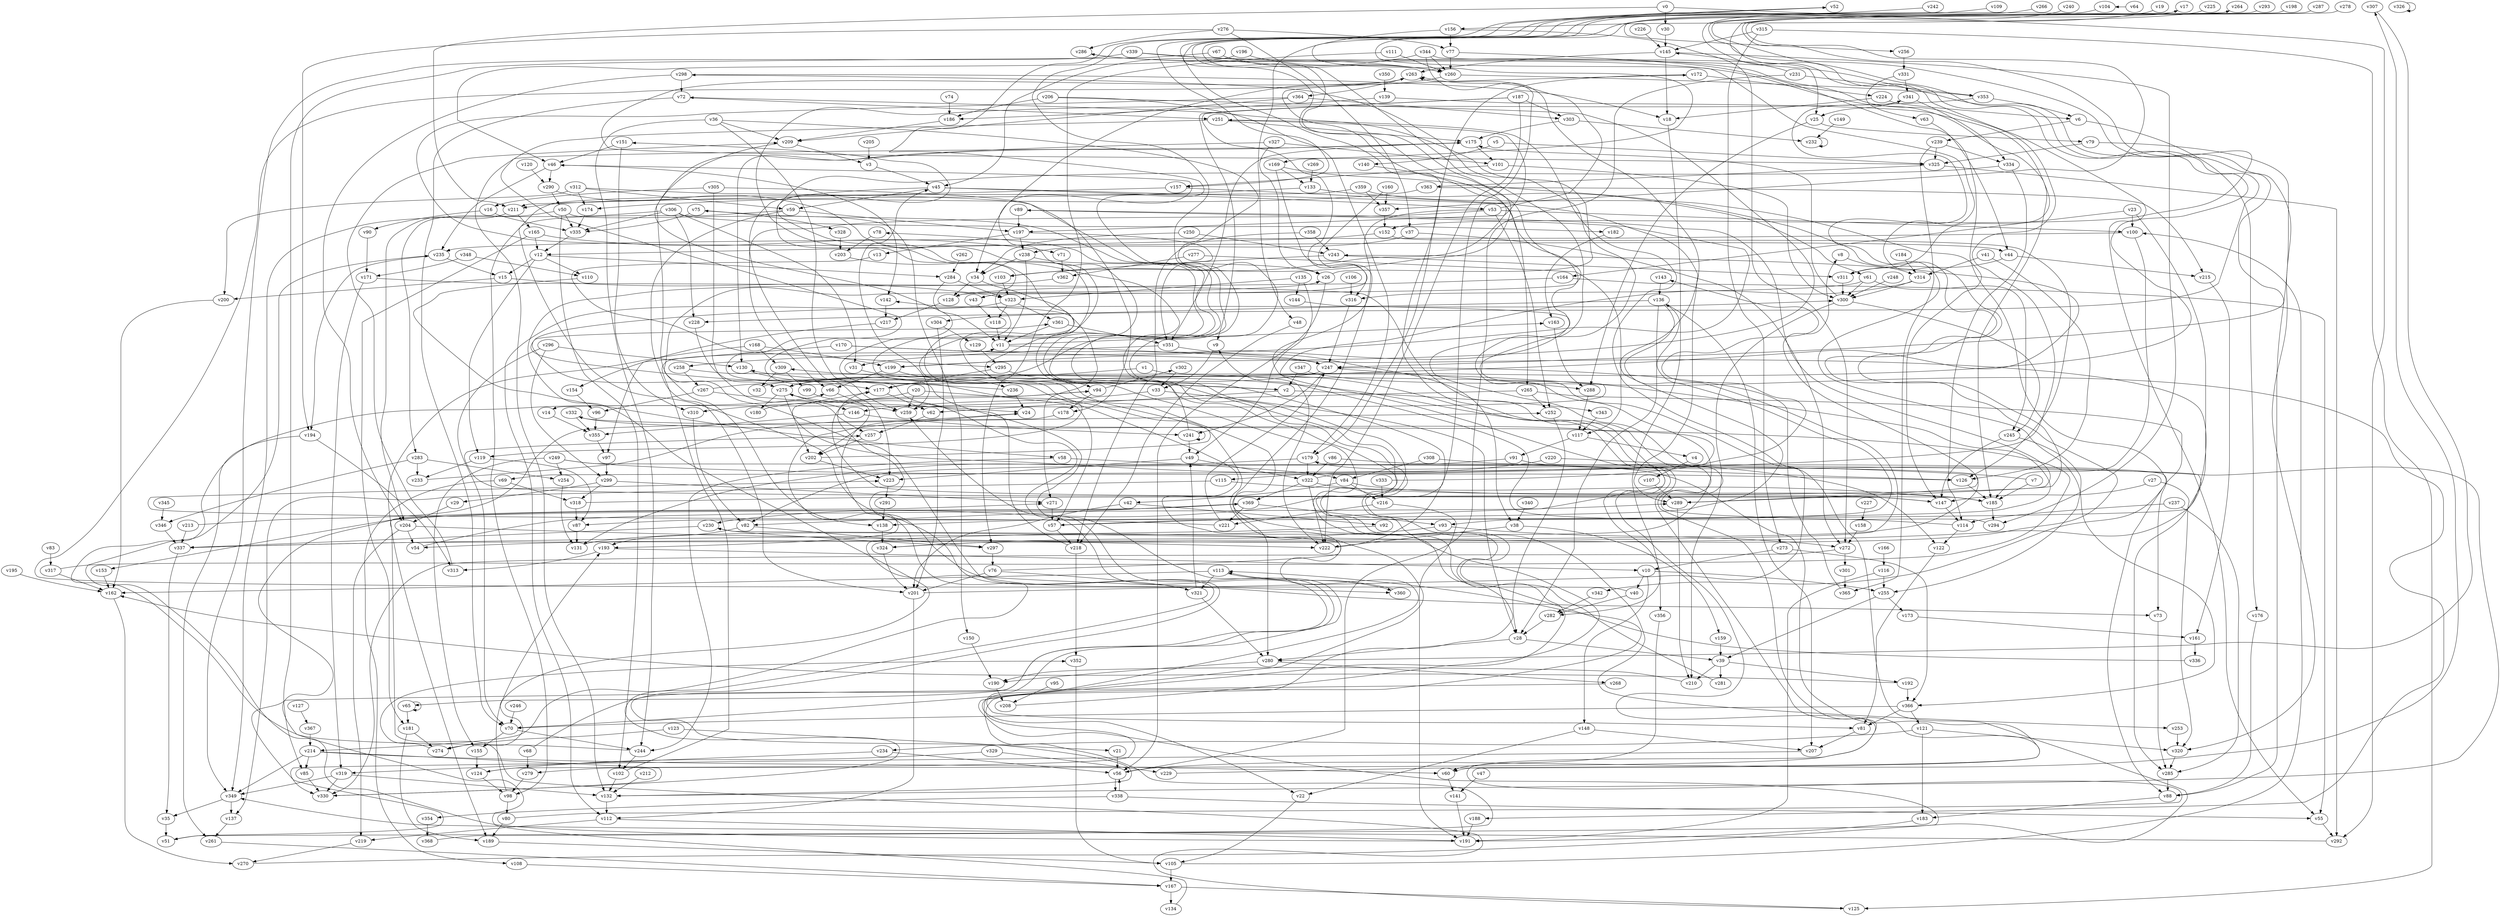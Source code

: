 // Benchmark game 546 - 370 vertices
// time_bound: 89
// targets: v142
digraph G {
    v0 [name="v0", player=0];
    v1 [name="v1", player=0];
    v2 [name="v2", player=0];
    v3 [name="v3", player=0];
    v4 [name="v4", player=1];
    v5 [name="v5", player=1];
    v6 [name="v6", player=0];
    v7 [name="v7", player=0];
    v8 [name="v8", player=1];
    v9 [name="v9", player=1];
    v10 [name="v10", player=0];
    v11 [name="v11", player=1];
    v12 [name="v12", player=0];
    v13 [name="v13", player=0];
    v14 [name="v14", player=1];
    v15 [name="v15", player=1];
    v16 [name="v16", player=1];
    v17 [name="v17", player=0];
    v18 [name="v18", player=1];
    v19 [name="v19", player=1];
    v20 [name="v20", player=0];
    v21 [name="v21", player=1];
    v22 [name="v22", player=1];
    v23 [name="v23", player=1];
    v24 [name="v24", player=0];
    v25 [name="v25", player=1];
    v26 [name="v26", player=1];
    v27 [name="v27", player=1];
    v28 [name="v28", player=1];
    v29 [name="v29", player=0];
    v30 [name="v30", player=0];
    v31 [name="v31", player=0];
    v32 [name="v32", player=1];
    v33 [name="v33", player=1];
    v34 [name="v34", player=0];
    v35 [name="v35", player=1];
    v36 [name="v36", player=0];
    v37 [name="v37", player=0];
    v38 [name="v38", player=1];
    v39 [name="v39", player=0];
    v40 [name="v40", player=0];
    v41 [name="v41", player=1];
    v42 [name="v42", player=0];
    v43 [name="v43", player=0];
    v44 [name="v44", player=1];
    v45 [name="v45", player=1];
    v46 [name="v46", player=0];
    v47 [name="v47", player=1];
    v48 [name="v48", player=0];
    v49 [name="v49", player=0];
    v50 [name="v50", player=0];
    v51 [name="v51", player=1];
    v52 [name="v52", player=1];
    v53 [name="v53", player=1];
    v54 [name="v54", player=1];
    v55 [name="v55", player=0];
    v56 [name="v56", player=0];
    v57 [name="v57", player=0];
    v58 [name="v58", player=0];
    v59 [name="v59", player=1];
    v60 [name="v60", player=1];
    v61 [name="v61", player=1];
    v62 [name="v62", player=1];
    v63 [name="v63", player=1];
    v64 [name="v64", player=1];
    v65 [name="v65", player=0];
    v66 [name="v66", player=0];
    v67 [name="v67", player=1];
    v68 [name="v68", player=1];
    v69 [name="v69", player=0];
    v70 [name="v70", player=1];
    v71 [name="v71", player=0];
    v72 [name="v72", player=0];
    v73 [name="v73", player=0];
    v74 [name="v74", player=1];
    v75 [name="v75", player=0];
    v76 [name="v76", player=1];
    v77 [name="v77", player=0];
    v78 [name="v78", player=0];
    v79 [name="v79", player=1];
    v80 [name="v80", player=0];
    v81 [name="v81", player=0];
    v82 [name="v82", player=1];
    v83 [name="v83", player=0];
    v84 [name="v84", player=1];
    v85 [name="v85", player=0];
    v86 [name="v86", player=0];
    v87 [name="v87", player=1];
    v88 [name="v88", player=0];
    v89 [name="v89", player=1];
    v90 [name="v90", player=0];
    v91 [name="v91", player=1];
    v92 [name="v92", player=0];
    v93 [name="v93", player=1];
    v94 [name="v94", player=0];
    v95 [name="v95", player=1];
    v96 [name="v96", player=0];
    v97 [name="v97", player=1];
    v98 [name="v98", player=1];
    v99 [name="v99", player=0];
    v100 [name="v100", player=1];
    v101 [name="v101", player=1];
    v102 [name="v102", player=1];
    v103 [name="v103", player=0];
    v104 [name="v104", player=0];
    v105 [name="v105", player=1];
    v106 [name="v106", player=0];
    v107 [name="v107", player=0];
    v108 [name="v108", player=1];
    v109 [name="v109", player=0];
    v110 [name="v110", player=1];
    v111 [name="v111", player=1];
    v112 [name="v112", player=0];
    v113 [name="v113", player=0];
    v114 [name="v114", player=0];
    v115 [name="v115", player=1];
    v116 [name="v116", player=0];
    v117 [name="v117", player=1];
    v118 [name="v118", player=1];
    v119 [name="v119", player=0];
    v120 [name="v120", player=1];
    v121 [name="v121", player=0];
    v122 [name="v122", player=0];
    v123 [name="v123", player=0];
    v124 [name="v124", player=1];
    v125 [name="v125", player=0];
    v126 [name="v126", player=0];
    v127 [name="v127", player=0];
    v128 [name="v128", player=0];
    v129 [name="v129", player=0];
    v130 [name="v130", player=1];
    v131 [name="v131", player=0];
    v132 [name="v132", player=1];
    v133 [name="v133", player=1];
    v134 [name="v134", player=0];
    v135 [name="v135", player=1];
    v136 [name="v136", player=1];
    v137 [name="v137", player=1];
    v138 [name="v138", player=0];
    v139 [name="v139", player=1];
    v140 [name="v140", player=1];
    v141 [name="v141", player=1];
    v142 [name="v142", player=0, target=1];
    v143 [name="v143", player=0];
    v144 [name="v144", player=0];
    v145 [name="v145", player=0];
    v146 [name="v146", player=1];
    v147 [name="v147", player=1];
    v148 [name="v148", player=1];
    v149 [name="v149", player=0];
    v150 [name="v150", player=0];
    v151 [name="v151", player=0];
    v152 [name="v152", player=0];
    v153 [name="v153", player=0];
    v154 [name="v154", player=0];
    v155 [name="v155", player=1];
    v156 [name="v156", player=0];
    v157 [name="v157", player=0];
    v158 [name="v158", player=0];
    v159 [name="v159", player=1];
    v160 [name="v160", player=1];
    v161 [name="v161", player=1];
    v162 [name="v162", player=0];
    v163 [name="v163", player=1];
    v164 [name="v164", player=0];
    v165 [name="v165", player=1];
    v166 [name="v166", player=1];
    v167 [name="v167", player=1];
    v168 [name="v168", player=1];
    v169 [name="v169", player=0];
    v170 [name="v170", player=0];
    v171 [name="v171", player=1];
    v172 [name="v172", player=0];
    v173 [name="v173", player=1];
    v174 [name="v174", player=1];
    v175 [name="v175", player=1];
    v176 [name="v176", player=0];
    v177 [name="v177", player=1];
    v178 [name="v178", player=0];
    v179 [name="v179", player=1];
    v180 [name="v180", player=0];
    v181 [name="v181", player=0];
    v182 [name="v182", player=0];
    v183 [name="v183", player=0];
    v184 [name="v184", player=1];
    v185 [name="v185", player=1];
    v186 [name="v186", player=0];
    v187 [name="v187", player=1];
    v188 [name="v188", player=1];
    v189 [name="v189", player=1];
    v190 [name="v190", player=0];
    v191 [name="v191", player=0];
    v192 [name="v192", player=0];
    v193 [name="v193", player=1];
    v194 [name="v194", player=1];
    v195 [name="v195", player=1];
    v196 [name="v196", player=1];
    v197 [name="v197", player=0];
    v198 [name="v198", player=1];
    v199 [name="v199", player=1];
    v200 [name="v200", player=0];
    v201 [name="v201", player=1];
    v202 [name="v202", player=1];
    v203 [name="v203", player=0];
    v204 [name="v204", player=1];
    v205 [name="v205", player=0];
    v206 [name="v206", player=1];
    v207 [name="v207", player=1];
    v208 [name="v208", player=1];
    v209 [name="v209", player=0];
    v210 [name="v210", player=1];
    v211 [name="v211", player=1];
    v212 [name="v212", player=0];
    v213 [name="v213", player=1];
    v214 [name="v214", player=1];
    v215 [name="v215", player=0];
    v216 [name="v216", player=1];
    v217 [name="v217", player=1];
    v218 [name="v218", player=1];
    v219 [name="v219", player=1];
    v220 [name="v220", player=1];
    v221 [name="v221", player=1];
    v222 [name="v222", player=1];
    v223 [name="v223", player=0];
    v224 [name="v224", player=0];
    v225 [name="v225", player=1];
    v226 [name="v226", player=1];
    v227 [name="v227", player=0];
    v228 [name="v228", player=0];
    v229 [name="v229", player=0];
    v230 [name="v230", player=1];
    v231 [name="v231", player=1];
    v232 [name="v232", player=1];
    v233 [name="v233", player=0];
    v234 [name="v234", player=0];
    v235 [name="v235", player=0];
    v236 [name="v236", player=0];
    v237 [name="v237", player=0];
    v238 [name="v238", player=1];
    v239 [name="v239", player=1];
    v240 [name="v240", player=0];
    v241 [name="v241", player=0];
    v242 [name="v242", player=0];
    v243 [name="v243", player=1];
    v244 [name="v244", player=0];
    v245 [name="v245", player=0];
    v246 [name="v246", player=1];
    v247 [name="v247", player=0];
    v248 [name="v248", player=0];
    v249 [name="v249", player=0];
    v250 [name="v250", player=1];
    v251 [name="v251", player=0];
    v252 [name="v252", player=1];
    v253 [name="v253", player=1];
    v254 [name="v254", player=1];
    v255 [name="v255", player=0];
    v256 [name="v256", player=0];
    v257 [name="v257", player=0];
    v258 [name="v258", player=1];
    v259 [name="v259", player=1];
    v260 [name="v260", player=1];
    v261 [name="v261", player=0];
    v262 [name="v262", player=0];
    v263 [name="v263", player=1];
    v264 [name="v264", player=1];
    v265 [name="v265", player=1];
    v266 [name="v266", player=0];
    v267 [name="v267", player=1];
    v268 [name="v268", player=1];
    v269 [name="v269", player=1];
    v270 [name="v270", player=0];
    v271 [name="v271", player=1];
    v272 [name="v272", player=0];
    v273 [name="v273", player=1];
    v274 [name="v274", player=1];
    v275 [name="v275", player=1];
    v276 [name="v276", player=1];
    v277 [name="v277", player=1];
    v278 [name="v278", player=0];
    v279 [name="v279", player=0];
    v280 [name="v280", player=0];
    v281 [name="v281", player=1];
    v282 [name="v282", player=1];
    v283 [name="v283", player=1];
    v284 [name="v284", player=1];
    v285 [name="v285", player=0];
    v286 [name="v286", player=0];
    v287 [name="v287", player=1];
    v288 [name="v288", player=0];
    v289 [name="v289", player=0];
    v290 [name="v290", player=0];
    v291 [name="v291", player=0];
    v292 [name="v292", player=0];
    v293 [name="v293", player=1];
    v294 [name="v294", player=0];
    v295 [name="v295", player=1];
    v296 [name="v296", player=1];
    v297 [name="v297", player=1];
    v298 [name="v298", player=1];
    v299 [name="v299", player=0];
    v300 [name="v300", player=0];
    v301 [name="v301", player=1];
    v302 [name="v302", player=0];
    v303 [name="v303", player=0];
    v304 [name="v304", player=0];
    v305 [name="v305", player=0];
    v306 [name="v306", player=1];
    v307 [name="v307", player=1];
    v308 [name="v308", player=1];
    v309 [name="v309", player=0];
    v310 [name="v310", player=1];
    v311 [name="v311", player=0];
    v312 [name="v312", player=0];
    v313 [name="v313", player=1];
    v314 [name="v314", player=1];
    v315 [name="v315", player=1];
    v316 [name="v316", player=0];
    v317 [name="v317", player=1];
    v318 [name="v318", player=1];
    v319 [name="v319", player=1];
    v320 [name="v320", player=0];
    v321 [name="v321", player=1];
    v322 [name="v322", player=1];
    v323 [name="v323", player=1];
    v324 [name="v324", player=0];
    v325 [name="v325", player=0];
    v326 [name="v326", player=1];
    v327 [name="v327", player=1];
    v328 [name="v328", player=0];
    v329 [name="v329", player=0];
    v330 [name="v330", player=0];
    v331 [name="v331", player=1];
    v332 [name="v332", player=0];
    v333 [name="v333", player=0];
    v334 [name="v334", player=0];
    v335 [name="v335", player=0];
    v336 [name="v336", player=1];
    v337 [name="v337", player=1];
    v338 [name="v338", player=0];
    v339 [name="v339", player=1];
    v340 [name="v340", player=0];
    v341 [name="v341", player=1];
    v342 [name="v342", player=1];
    v343 [name="v343", player=0];
    v344 [name="v344", player=0];
    v345 [name="v345", player=1];
    v346 [name="v346", player=1];
    v347 [name="v347", player=0];
    v348 [name="v348", player=0];
    v349 [name="v349", player=1];
    v350 [name="v350", player=0];
    v351 [name="v351", player=0];
    v352 [name="v352", player=0];
    v353 [name="v353", player=0];
    v354 [name="v354", player=0];
    v355 [name="v355", player=1];
    v356 [name="v356", player=0];
    v357 [name="v357", player=1];
    v358 [name="v358", player=1];
    v359 [name="v359", player=1];
    v360 [name="v360", player=0];
    v361 [name="v361", player=0];
    v362 [name="v362", player=1];
    v363 [name="v363", player=0];
    v364 [name="v364", player=1];
    v365 [name="v365", player=1];
    v366 [name="v366", player=1];
    v367 [name="v367", player=1];
    v368 [name="v368", player=0];
    v369 [name="v369", player=1];

    v0 -> v292;
    v1 -> v222;
    v2 -> v361 [constraint="t < 8"];
    v3 -> v45;
    v4 -> v107;
    v5 -> v140;
    v6 -> v239;
    v7 -> v177 [constraint="t mod 4 == 2"];
    v8 -> v314;
    v9 -> v33;
    v10 -> v148;
    v11 -> v163 [constraint="t < 10"];
    v12 -> v284 [constraint="t < 10"];
    v13 -> v295 [constraint="t >= 4"];
    v14 -> v355;
    v15 -> v200;
    v16 -> v90;
    v17 -> v256 [constraint="t mod 2 == 0"];
    v18 -> v356;
    v19 -> v169 [constraint="t mod 5 == 0"];
    v20 -> v310;
    v21 -> v56;
    v22 -> v105;
    v23 -> v100;
    v24 -> v214 [constraint="t mod 5 == 0"];
    v25 -> v79;
    v26 -> v72 [constraint="t < 10"];
    v27 -> v320;
    v28 -> v39;
    v29 -> v204;
    v30 -> v145;
    v31 -> v2 [constraint="t >= 4"];
    v32 -> v243 [constraint="t mod 4 == 0"];
    v33 -> v146;
    v34 -> v271;
    v35 -> v51;
    v36 -> v253 [constraint="t mod 5 == 2"];
    v37 -> v238;
    v38 -> v159;
    v39 -> v281;
    v40 -> v263 [constraint="t >= 5"];
    v41 -> v314;
    v42 -> v201;
    v43 -> v118;
    v44 -> v215;
    v45 -> v223;
    v46 -> v235;
    v47 -> v141;
    v48 -> v218;
    v49 -> v223;
    v50 -> v335;
    v51 -> v151 [constraint="t < 6"];
    v52 -> v275 [constraint="t >= 5"];
    v53 -> v66;
    v54 -> v289 [constraint="t >= 1"];
    v55 -> v292;
    v56 -> v307 [constraint="t < 8"];
    v57 -> v309 [constraint="t < 6"];
    v58 -> v84;
    v59 -> v73 [constraint="t >= 3"];
    v60 -> v141;
    v61 -> v316;
    v62 -> v257;
    v63 -> v44;
    v64 -> v104 [constraint="t >= 4"];
    v65 -> v181;
    v66 -> v202;
    v67 -> v85;
    v68 -> v26 [constraint="t < 7"];
    v69 -> v318;
    v70 -> v244;
    v71 -> v362;
    v72 -> v70;
    v73 -> v285;
    v74 -> v186;
    v75 -> v335;
    v76 -> v230 [constraint="t mod 2 == 1"];
    v77 -> v342 [constraint="t < 5"];
    v78 -> v203;
    v79 -> v88;
    v80 -> v130 [constraint="t >= 3"];
    v81 -> v207;
    v82 -> v297;
    v83 -> v317;
    v84 -> v147;
    v85 -> v330;
    v86 -> v54 [constraint="t >= 5"];
    v87 -> v131;
    v88 -> v183;
    v89 -> v199 [constraint="t < 14"];
    v90 -> v171;
    v91 -> v82;
    v92 -> v360 [constraint="t mod 3 == 2"];
    v93 -> v324;
    v94 -> v302 [constraint="t < 6"];
    v95 -> v208;
    v96 -> v355;
    v97 -> v299;
    v98 -> v193;
    v99 -> v259;
    v100 -> v185;
    v101 -> v300;
    v102 -> v132;
    v103 -> v323;
    v104 -> v337 [constraint="t mod 2 == 1"];
    v105 -> v100;
    v106 -> v316;
    v107 -> v289;
    v108 -> v167;
    v109 -> v279 [constraint="t mod 2 == 1"];
    v110 -> v58 [constraint="t mod 2 == 0"];
    v111 -> v260;
    v112 -> v191;
    v113 -> v162;
    v114 -> v172 [constraint="t mod 3 == 2"];
    v115 -> v137;
    v116 -> v255;
    v117 -> v91;
    v118 -> v11;
    v119 -> v233;
    v120 -> v290;
    v121 -> v183;
    v122 -> v81;
    v123 -> v274;
    v124 -> v113 [constraint="t >= 3"];
    v125 -> v271 [constraint="t mod 2 == 0"];
    v126 -> v185;
    v127 -> v367;
    v128 -> v217;
    v129 -> v295;
    v130 -> v177;
    v131 -> v341 [constraint="t mod 4 == 0"];
    v132 -> v259 [constraint="t mod 2 == 1"];
    v133 -> v61;
    v134 -> v369 [constraint="t mod 5 == 1"];
    v135 -> v49;
    v136 -> v93 [constraint="t mod 2 == 0"];
    v137 -> v261;
    v138 -> v324;
    v139 -> v186;
    v140 -> v103 [constraint="t >= 5"];
    v141 -> v191;
    v142 -> v217;
    v143 -> v136;
    v144 -> v258 [constraint="t mod 5 == 4"];
    v145 -> v294;
    v146 -> v355;
    v147 -> v94 [constraint="t mod 4 == 2"];
    v148 -> v22;
    v149 -> v232;
    v150 -> v190;
    v151 -> v46;
    v152 -> v126;
    v153 -> v162;
    v154 -> v96;
    v155 -> v124;
    v156 -> v48;
    v157 -> v211;
    v158 -> v272;
    v159 -> v39;
    v160 -> v282 [constraint="t mod 5 == 0"];
    v161 -> v336;
    v162 -> v270;
    v163 -> v288;
    v164 -> v128;
    v165 -> v181;
    v166 -> v116;
    v167 -> v134;
    v168 -> v309;
    v169 -> v366 [constraint="t >= 5"];
    v170 -> v87 [constraint="t >= 2"];
    v171 -> v60 [constraint="t < 13"];
    v172 -> v224;
    v173 -> v161;
    v174 -> v335;
    v175 -> v65 [constraint="t >= 3"];
    v176 -> v88;
    v177 -> v62;
    v178 -> v193 [constraint="t < 9"];
    v179 -> v322;
    v180 -> v94 [constraint="t >= 1"];
    v181 -> v189;
    v182 -> v163;
    v183 -> v191;
    v184 -> v314;
    v185 -> v257 [constraint="t >= 5"];
    v186 -> v209;
    v187 -> v128 [constraint="t < 10"];
    v188 -> v191;
    v189 -> v105;
    v190 -> v208;
    v191 -> v235 [constraint="t < 15"];
    v192 -> v162 [constraint="t >= 3"];
    v193 -> v10;
    v194 -> v313;
    v195 -> v162;
    v196 -> v46;
    v197 -> v238;
    v198 -> v320 [constraint="t < 6"];
    v199 -> v236;
    v200 -> v162;
    v201 -> v298 [constraint="t >= 5"];
    v202 -> v142 [constraint="t >= 3"];
    v203 -> v70 [constraint="t >= 5"];
    v204 -> v222;
    v205 -> v3;
    v206 -> v199 [constraint="t >= 1"];
    v207 -> v330 [constraint="t >= 4"];
    v208 -> v52 [constraint="t mod 4 == 2"];
    v209 -> v138;
    v210 -> v190 [constraint="t < 11"];
    v211 -> v204;
    v212 -> v132;
    v213 -> v252 [constraint="t >= 2"];
    v214 -> v330 [constraint="t < 13"];
    v215 -> v161;
    v216 -> v191;
    v217 -> v154 [constraint="t < 12"];
    v218 -> v275;
    v219 -> v270;
    v220 -> v115;
    v221 -> v223 [constraint="t >= 4"];
    v222 -> v263;
    v223 -> v291;
    v224 -> v18;
    v225 -> v156 [constraint="t < 6"];
    v226 -> v145;
    v227 -> v158;
    v228 -> v275;
    v229 -> v179 [constraint="t >= 5"];
    v230 -> v297;
    v231 -> v145 [constraint="t < 7"];
    v232 -> v232;
    v233 -> v24 [constraint="t mod 2 == 0"];
    v234 -> v56;
    v235 -> v15;
    v236 -> v300 [constraint="t mod 4 == 0"];
    v237 -> v114;
    v238 -> v34;
    v239 -> v325;
    v240 -> v103 [constraint="t < 5"];
    v241 -> v75 [constraint="t >= 1"];
    v242 -> v157 [constraint="t >= 2"];
    v243 -> v311;
    v244 -> v66 [constraint="t >= 2"];
    v245 -> v147;
    v246 -> v70;
    v247 -> v288;
    v248 -> v300;
    v249 -> v289 [constraint="t mod 3 == 0"];
    v250 -> v34;
    v251 -> v197 [constraint="t < 9"];
    v252 -> v28;
    v253 -> v320;
    v254 -> v131;
    v255 -> v173;
    v256 -> v331;
    v257 -> v202;
    v258 -> v14 [constraint="t < 9"];
    v259 -> v45;
    v260 -> v353;
    v261 -> v167 [constraint="t mod 3 == 0"];
    v262 -> v284;
    v263 -> v325 [constraint="t < 12"];
    v264 -> v55 [constraint="t < 5"];
    v265 -> v259;
    v266 -> v43 [constraint="t < 15"];
    v267 -> v264 [constraint="t >= 3"];
    v268 -> v51 [constraint="t < 10"];
    v269 -> v133;
    v270 -> v251 [constraint="t mod 4 == 2"];
    v271 -> v57;
    v272 -> v330 [constraint="t >= 5"];
    v273 -> v10;
    v274 -> v352 [constraint="t >= 1"];
    v275 -> v180;
    v276 -> v194;
    v277 -> v117;
    v278 -> v357 [constraint="t >= 2"];
    v279 -> v98;
    v280 -> v190;
    v281 -> v78 [constraint="t mod 3 == 1"];
    v282 -> v28;
    v283 -> v346;
    v284 -> v11;
    v285 -> v88;
    v286 -> v311 [constraint="t >= 1"];
    v287 -> v152 [constraint="t < 9"];
    v288 -> v117;
    v289 -> v17 [constraint="t mod 3 == 2"];
    v290 -> v22 [constraint="t < 6"];
    v291 -> v138;
    v292 -> v349 [constraint="t mod 5 == 4"];
    v293 -> v228 [constraint="t < 6"];
    v294 -> v9 [constraint="t >= 3"];
    v295 -> v94;
    v296 -> v130;
    v297 -> v76;
    v298 -> v204;
    v299 -> v29;
    v300 -> v245;
    v301 -> v365;
    v302 -> v33;
    v303 -> v232;
    v304 -> v201;
    v305 -> v178;
    v306 -> v335;
    v307 -> v280 [constraint="t < 12"];
    v308 -> v132 [constraint="t >= 4"];
    v309 -> v99;
    v310 -> v82;
    v311 -> v300;
    v312 -> v230 [constraint="t < 15"];
    v313 -> v209;
    v314 -> v57 [constraint="t >= 5"];
    v315 -> v273;
    v316 -> v247;
    v317 -> v332 [constraint="t mod 4 == 1"];
    v318 -> v89 [constraint="t mod 2 == 0"];
    v319 -> v330;
    v320 -> v285;
    v321 -> v49;
    v322 -> v286 [constraint="t mod 4 == 2"];
    v323 -> v361;
    v324 -> v136 [constraint="t mod 4 == 1"];
    v325 -> v292;
    v326 -> v326;
    v327 -> v26;
    v328 -> v203;
    v329 -> v124;
    v330 -> v177 [constraint="t >= 4"];
    v331 -> v63;
    v332 -> v69 [constraint="t >= 1"];
    v333 -> v143 [constraint="t >= 5"];
    v334 -> v119 [constraint="t >= 1"];
    v335 -> v12;
    v336 -> v46 [constraint="t >= 4"];
    v337 -> v8 [constraint="t >= 1"];
    v338 -> v56;
    v339 -> v247 [constraint="t >= 4"];
    v340 -> v38;
    v341 -> v334;
    v342 -> v282;
    v343 -> v117;
    v344 -> v138 [constraint="t < 11"];
    v345 -> v346;
    v346 -> v337;
    v347 -> v188 [constraint="t >= 3"];
    v348 -> v171;
    v349 -> v137;
    v350 -> v139;
    v351 -> v31;
    v352 -> v105;
    v353 -> v81 [constraint="t mod 5 == 4"];
    v354 -> v368;
    v355 -> v97;
    v356 -> v60;
    v357 -> v152;
    v358 -> v243;
    v359 -> v147;
    v360 -> v113;
    v361 -> v11;
    v362 -> v274 [constraint="t >= 3"];
    v363 -> v215;
    v364 -> v44 [constraint="t mod 2 == 0"];
    v365 -> v247;
    v366 -> v121;
    v367 -> v214;
    v368 -> v175 [constraint="t >= 5"];
    v369 -> v153 [constraint="t < 9"];
    v2 -> v343;
    v298 -> v18;
    v323 -> v112;
    v136 -> v304;
    v114 -> v122;
    v339 -> v349;
    v211 -> v165;
    v236 -> v24;
    v168 -> v199;
    v199 -> v66;
    v36 -> v259;
    v56 -> v338;
    v40 -> v282;
    v39 -> v210;
    v101 -> v157;
    v283 -> v254;
    v115 -> v185;
    v238 -> v11;
    v341 -> v25;
    v363 -> v211;
    v321 -> v280;
    v119 -> v87;
    v76 -> v321;
    v275 -> v202;
    v145 -> v263;
    v185 -> v294;
    v44 -> v311;
    v59 -> v197;
    v369 -> v82;
    v135 -> v144;
    v299 -> v318;
    v327 -> v101;
    v267 -> v96;
    v255 -> v39;
    v147 -> v114;
    v0 -> v211;
    v187 -> v9;
    v241 -> v241;
    v351 -> v38;
    v359 -> v357;
    v216 -> v221;
    v187 -> v222;
    v353 -> v6;
    v305 -> v16;
    v34 -> v128;
    v20 -> v57;
    v80 -> v189;
    v82 -> v193;
    v221 -> v247;
    v214 -> v60;
    v361 -> v351;
    v116 -> v191;
    v296 -> v70;
    v46 -> v290;
    v241 -> v49;
    v0 -> v30;
    v347 -> v2;
    v165 -> v12;
    v304 -> v129;
    v295 -> v177;
    v299 -> v271;
    v338 -> v354;
    v317 -> v162;
    v329 -> v229;
    v12 -> v119;
    v197 -> v13;
    v305 -> v257;
    v319 -> v132;
    v49 -> v322;
    v11 -> v247;
    v209 -> v3;
    v175 -> v351;
    v265 -> v252;
    v235 -> v194;
    v306 -> v228;
    v12 -> v15;
    v275 -> v146;
    v315 -> v145;
    v45 -> v265;
    v45 -> v59;
    v167 -> v125;
    v65 -> v65;
    v160 -> v357;
    v322 -> v222;
    v112 -> v219;
    v314 -> v300;
    v348 -> v110;
    v323 -> v118;
    v53 -> v280;
    v194 -> v261;
    v276 -> v37;
    v10 -> v255;
    v277 -> v362;
    v243 -> v103;
    v170 -> v247;
    v79 -> v325;
    v303 -> v175;
    v272 -> v301;
    v98 -> v80;
    v58 -> v244;
    v26 -> v56;
    v249 -> v155;
    v231 -> v56;
    v33 -> v28;
    v86 -> v322;
    v93 -> v272;
    v202 -> v223;
    v169 -> v133;
    v135 -> v323;
    v247 -> v241;
    v214 -> v85;
    v251 -> v175;
    v84 -> v216;
    v218 -> v352;
    v206 -> v179;
    v46 -> v142;
    v245 -> v255;
    v289 -> v210;
    v349 -> v35;
    v204 -> v219;
    v359 -> v98;
    v204 -> v54;
    v364 -> v303;
    v136 -> v28;
    v273 -> v366;
    v76 -> v201;
    v366 -> v81;
    v61 -> v245;
    v267 -> v24;
    v156 -> v77;
    v121 -> v234;
    v344 -> v45;
    v337 -> v35;
    v41 -> v126;
    v308 -> v84;
    v179 -> v131;
    v68 -> v279;
    v327 -> v130;
    v276 -> v77;
    v230 -> v337;
    v27 -> v147;
    v25 -> v288;
    v283 -> v233;
    v181 -> v274;
    v16 -> v335;
    v91 -> v126;
    v244 -> v102;
    v61 -> v300;
    v53 -> v263;
    v139 -> v185;
    v369 -> v221;
    v50 -> v102;
    v239 -> v334;
    v276 -> v286;
    v338 -> v55;
    v124 -> v98;
    v172 -> v179;
    v237 -> v285;
    v23 -> v285;
    v175 -> v101;
    v306 -> v182;
    v358 -> v218;
    v171 -> v319;
    v94 -> v178;
    v265 -> v88;
    v239 -> v365;
    v53 -> v100;
    v322 -> v369;
    v121 -> v320;
    v322 -> v185;
    v123 -> v21;
    v339 -> v260;
    v10 -> v40;
    v280 -> v268;
    v57 -> v218;
    v300 -> v175;
    v146 -> v241;
    v364 -> v209;
    v69 -> v108;
    v36 -> v209;
    v102 -> v11;
    v192 -> v366;
    v234 -> v319;
    v75 -> v328;
    v7 -> v185;
    v42 -> v92;
    v296 -> v299;
    v6 -> v176;
    v312 -> v174;
    v334 -> v114;
    v70 -> v155;
    v324 -> v201;
    v157 -> v289;
    v152 -> v12;
    v366 -> v70;
    v145 -> v18;
    v89 -> v197;
    v197 -> v351;
    v1 -> v177;
    v72 -> v251;
    v318 -> v87;
    v196 -> v260;
    v298 -> v72;
    v117 -> v4;
    v290 -> v50;
    v36 -> v244;
    v260 -> v34;
    v12 -> v110;
    v284 -> v323;
    v250 -> v243;
    v193 -> v313;
    v164 -> v55;
    v333 -> v216;
    v148 -> v207;
    v312 -> v200;
    v23 -> v164;
    v170 -> v97;
    v111 -> v297;
    v315 -> v125;
    v331 -> v341;
    v38 -> v222;
    v165 -> v71;
    v77 -> v260;
    v37 -> v272;
    v59 -> v201;
    v168 -> v189;
    v45 -> v53;
    v309 -> v32;
    v113 -> v360;
    v156 -> v272;
    v84 -> v42;
    v319 -> v349;
    v53 -> v252;
    v50 -> v150;
    v300 -> v210;
    v263 -> v364;
    v258 -> v267;
    v306 -> v349;
    v136 -> v207;
    v105 -> v167;
    v113 -> v321;
    v249 -> v254;
    v206 -> v186;
    v224 -> v6;
    v249 -> v126;
    v325 -> v363;
    v67 -> v260;
    v213 -> v337;
    v247 -> v275;
    v151 -> v310;
    v306 -> v31;
    v344 -> v260;
    v100 -> v235;
    v132 -> v112;
    v169 -> v316;
    v187 -> v303;
    v214 -> v349;
    v369 -> v93;
    v312 -> v59;
    v220 -> v122;
    v179 -> v73;
    v2 -> v62;
    v251 -> v132;
    v231 -> v353;
    v344 -> v25;
    v201 -> v112;
    v133 -> v174;
    v5 -> v325;
    v20 -> v259;
    v15 -> v323;
    v50 -> v283;
    v332 -> v355;
    v28 -> v280;
    v39 -> v192;
    v238 -> v26;
}
